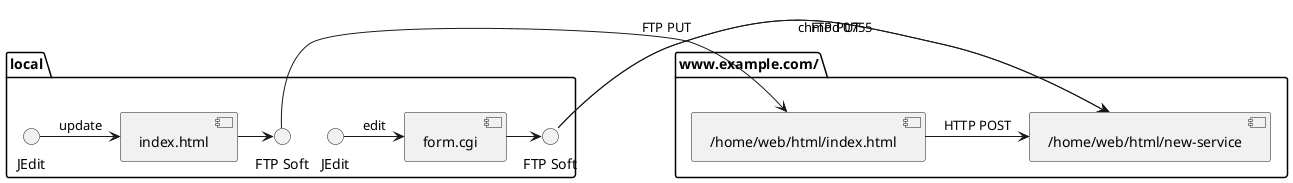 @startuml ../imgs/web1.0-1.png

package "local" {
  () JEdit as jedit
  [ form.cgi ] as cgi
  () "FTP Soft" as ftp

  jedit -> cgi : edit
  cgi -> ftp

  () JEdit as jedit2
  [ index.html ] as lindex
  () "FTP Soft" as ftp2

  jedit2 -> lindex : update
  lindex -> ftp2
}

package "www.example.com/" {
  [ /home/web/html/index.html ] as sindex
  [ /home/web/html/new-service ] as putto
}

ftp -> putto : FTP PUT
ftp -> putto : chmod 0755

ftp2 -> sindex : FTP PUT

sindex -> putto : HTTP POST

@enduml